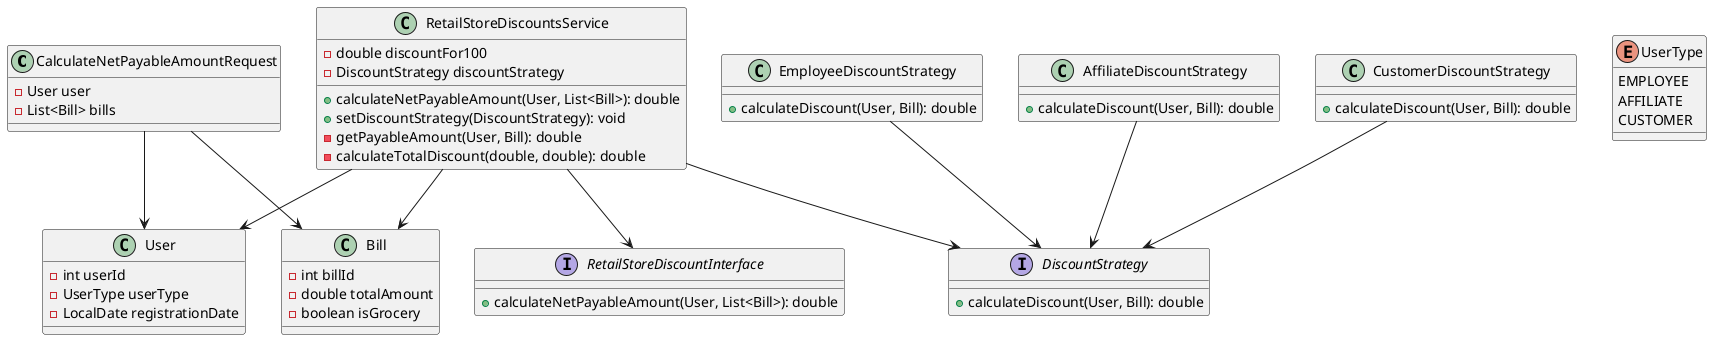 @startuml

class CalculateNetPayableAmountRequest {
    - User user
    - List<Bill> bills
}

class User {
    - int userId
    - UserType userType
    - LocalDate registrationDate
}

enum UserType {
    EMPLOYEE
    AFFILIATE
    CUSTOMER
}

class Bill {
    - int billId
    - double totalAmount
    - boolean isGrocery
}

interface DiscountStrategy {
    + calculateDiscount(User, Bill): double
}

class EmployeeDiscountStrategy {
    + calculateDiscount(User, Bill): double
}

class AffiliateDiscountStrategy {
    + calculateDiscount(User, Bill): double
}

class CustomerDiscountStrategy {
    + calculateDiscount(User, Bill): double
}

interface RetailStoreDiscountInterface {
    + calculateNetPayableAmount(User, List<Bill>): double
}

class RetailStoreDiscountsService {
    - double discountFor100
    - DiscountStrategy discountStrategy
    + calculateNetPayableAmount(User, List<Bill>): double
    + setDiscountStrategy(DiscountStrategy): void
    - getPayableAmount(User, Bill): double
    - calculateTotalDiscount(double, double): double
}

CalculateNetPayableAmountRequest --> User
CalculateNetPayableAmountRequest --> Bill
RetailStoreDiscountsService --> RetailStoreDiscountInterface
RetailStoreDiscountsService --> User
RetailStoreDiscountsService --> Bill
RetailStoreDiscountsService --> DiscountStrategy
EmployeeDiscountStrategy --> DiscountStrategy
AffiliateDiscountStrategy --> DiscountStrategy
CustomerDiscountStrategy --> DiscountStrategy

@enduml
